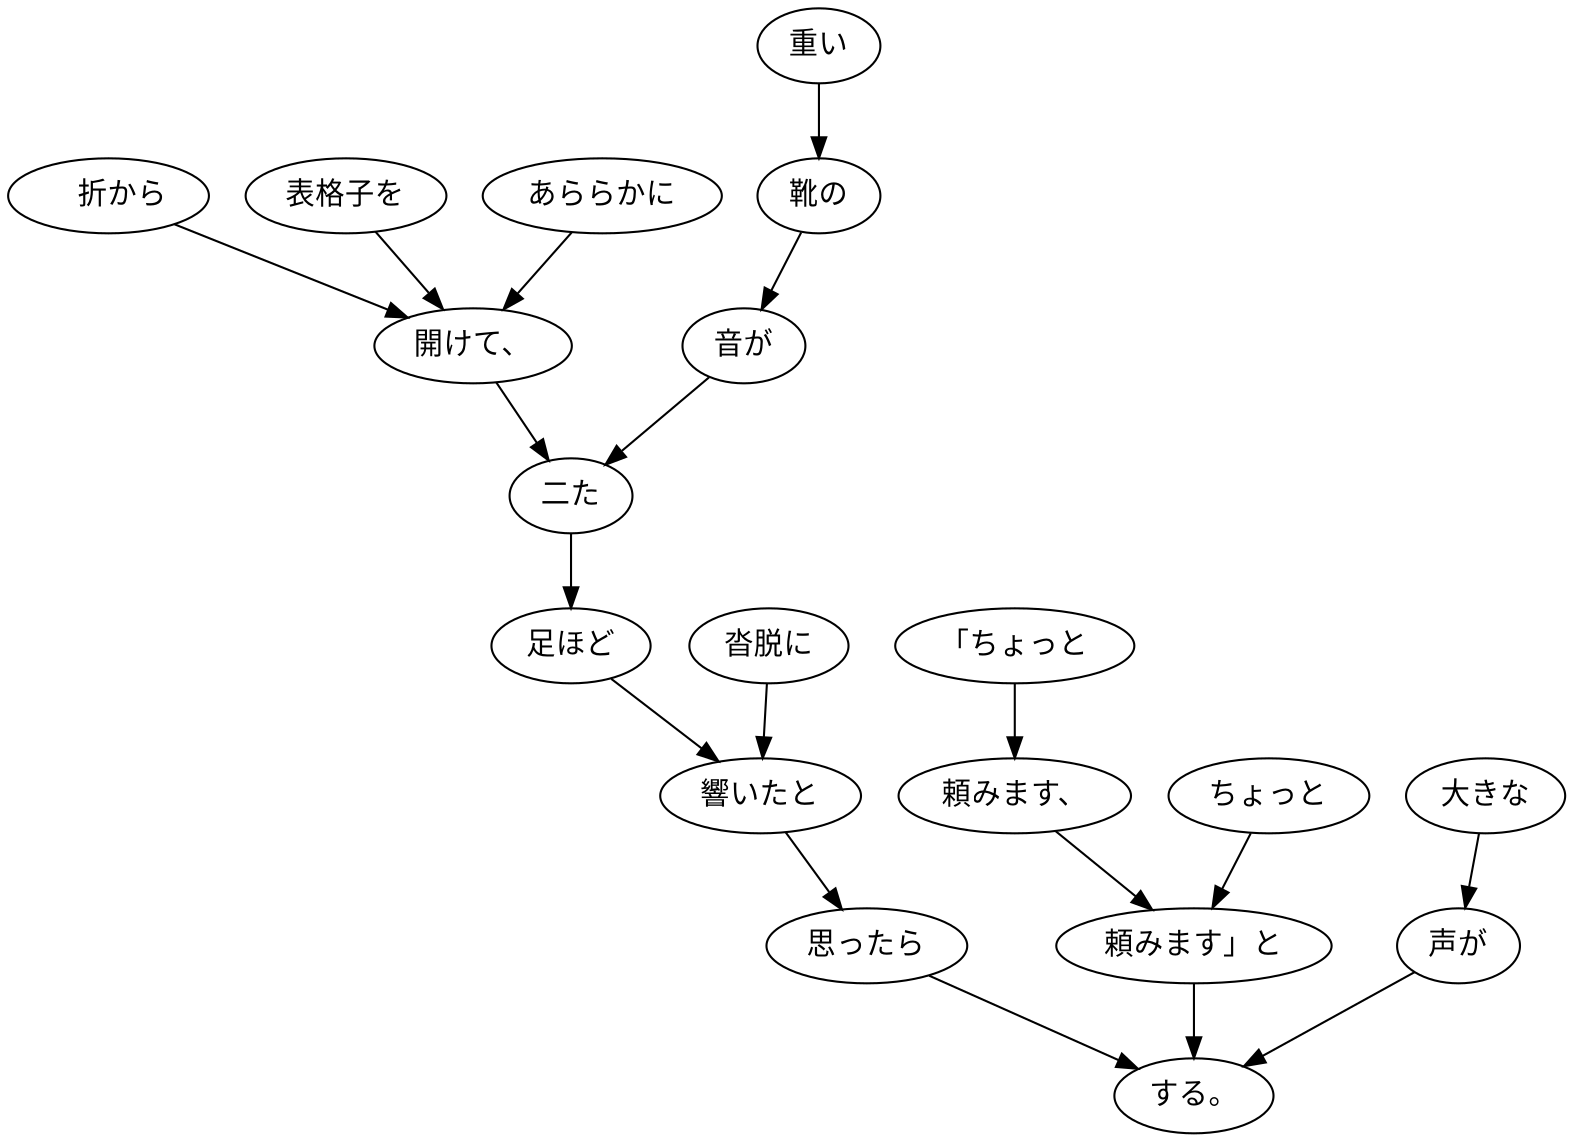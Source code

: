 digraph graph6200 {
	node0 [label="　折から"];
	node1 [label="表格子を"];
	node2 [label="あららかに"];
	node3 [label="開けて、"];
	node4 [label="重い"];
	node5 [label="靴の"];
	node6 [label="音が"];
	node7 [label="二た"];
	node8 [label="足ほど"];
	node9 [label="沓脱に"];
	node10 [label="響いたと"];
	node11 [label="思ったら"];
	node12 [label="「ちょっと"];
	node13 [label="頼みます、"];
	node14 [label="ちょっと"];
	node15 [label="頼みます」と"];
	node16 [label="大きな"];
	node17 [label="声が"];
	node18 [label="する。"];
	node0 -> node3;
	node1 -> node3;
	node2 -> node3;
	node3 -> node7;
	node4 -> node5;
	node5 -> node6;
	node6 -> node7;
	node7 -> node8;
	node8 -> node10;
	node9 -> node10;
	node10 -> node11;
	node11 -> node18;
	node12 -> node13;
	node13 -> node15;
	node14 -> node15;
	node15 -> node18;
	node16 -> node17;
	node17 -> node18;
}
